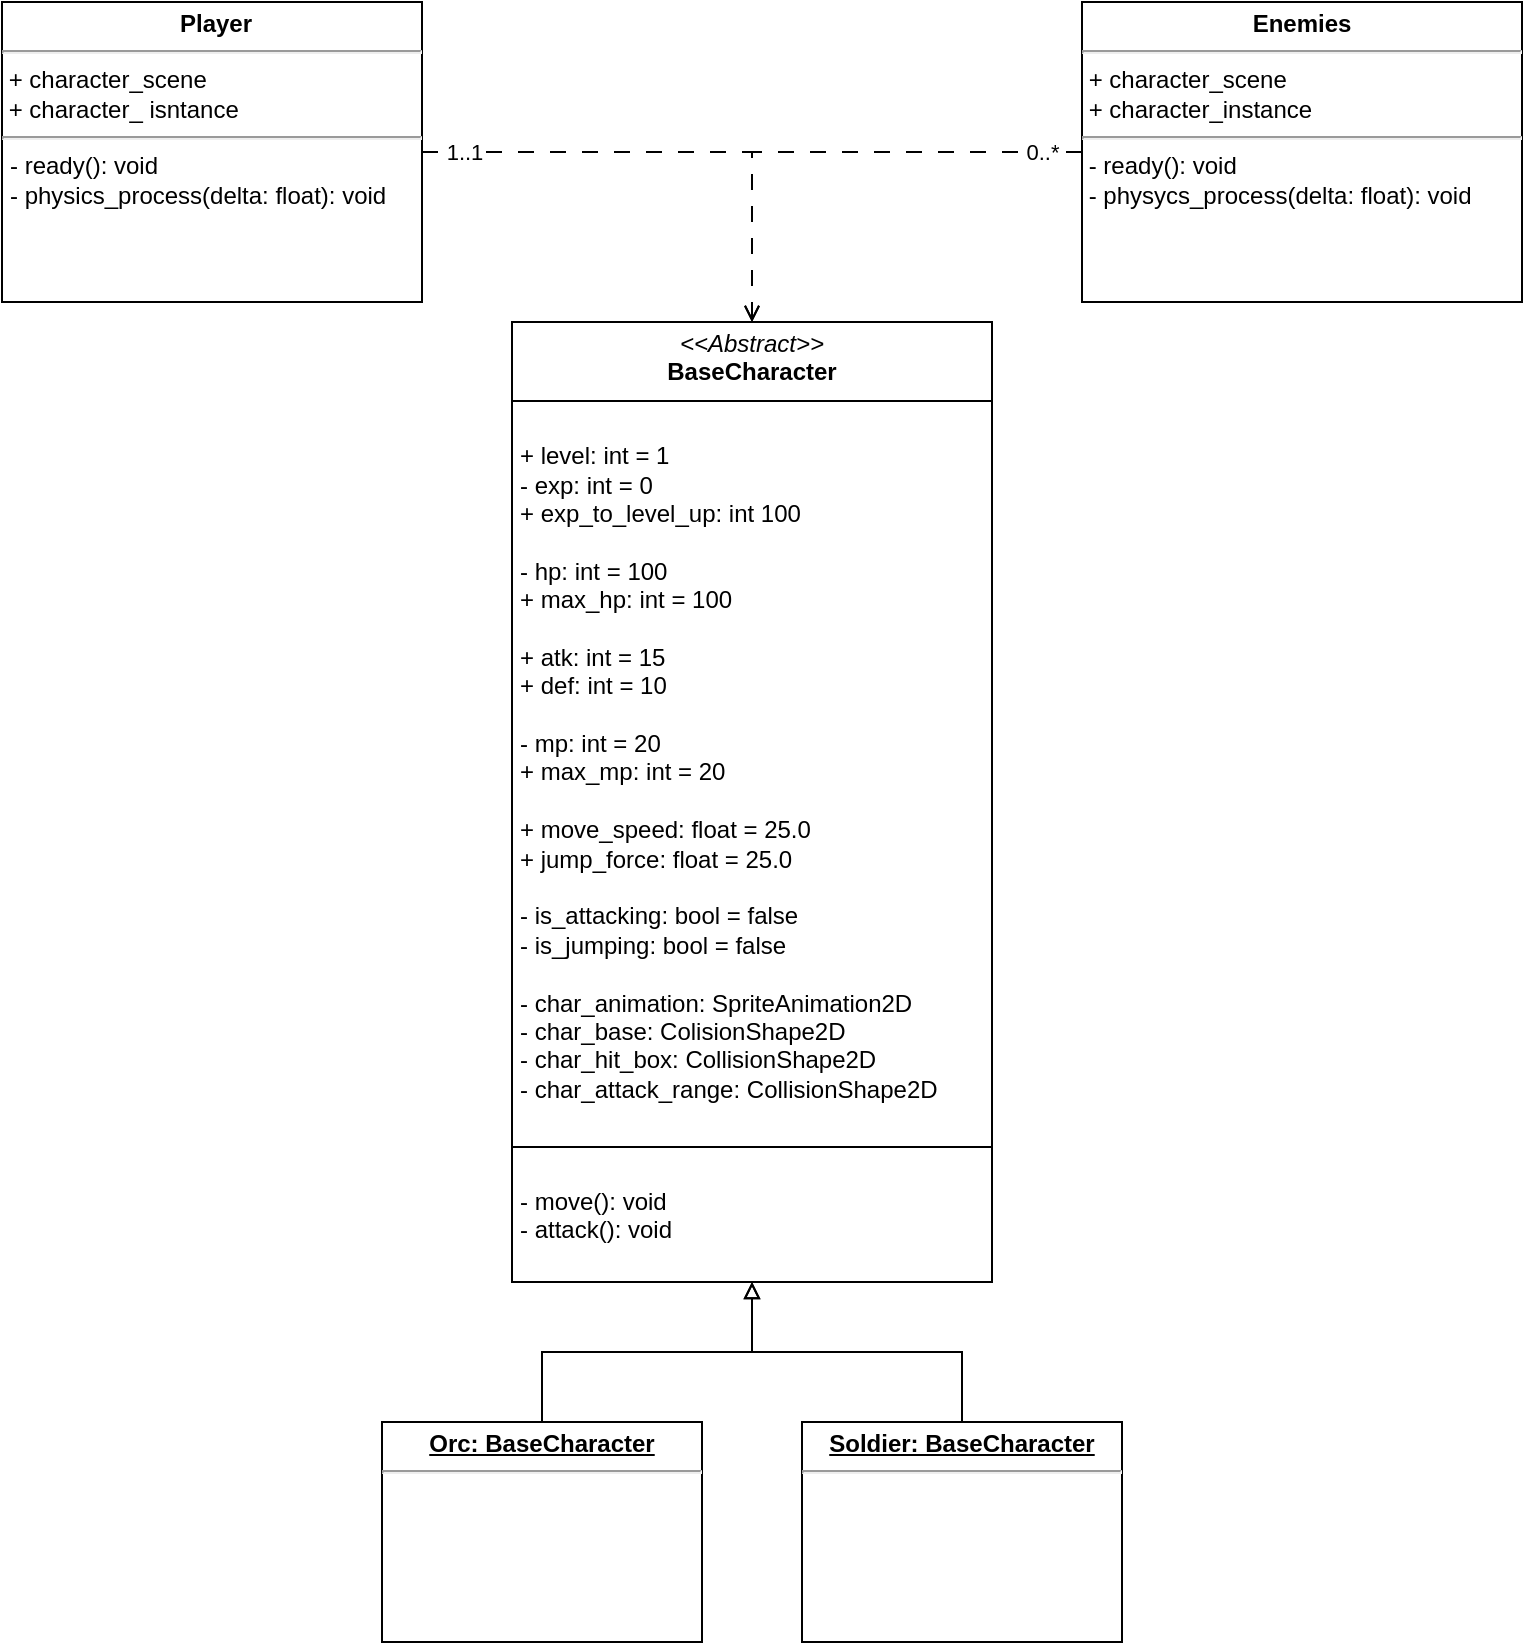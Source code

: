 <mxfile version="27.0.1" pages="2">
  <diagram name="Page-1" id="n8e8kMA2j5OnUZbYNx1V">
    <mxGraphModel dx="488" dy="591" grid="1" gridSize="10" guides="1" tooltips="1" connect="1" arrows="1" fold="1" page="1" pageScale="1" pageWidth="850" pageHeight="1100" math="0" shadow="0">
      <root>
        <mxCell id="0" />
        <mxCell id="1" parent="0" />
        <mxCell id="SZxzxfozEIBSdxa4nGFY-8" style="edgeStyle=orthogonalEdgeStyle;rounded=0;orthogonalLoop=1;jettySize=auto;html=1;exitX=0.5;exitY=0;exitDx=0;exitDy=0;entryX=0.5;entryY=1;entryDx=0;entryDy=0;endArrow=block;endFill=0;" parent="1" source="SZxzxfozEIBSdxa4nGFY-5" target="SZxzxfozEIBSdxa4nGFY-6" edge="1">
          <mxGeometry relative="1" as="geometry" />
        </mxCell>
        <mxCell id="SZxzxfozEIBSdxa4nGFY-5" value="&lt;p style=&quot;margin:0px;margin-top:4px;text-align:center;&quot;&gt;&lt;b&gt;&lt;u&gt;Orc: BaseCharacter&lt;/u&gt;&lt;/b&gt;&lt;/p&gt;&lt;hr&gt;&amp;nbsp;" style="verticalAlign=top;align=left;overflow=fill;html=1;whiteSpace=wrap;" parent="1" vertex="1">
          <mxGeometry x="240" y="740" width="160" height="110" as="geometry" />
        </mxCell>
        <mxCell id="SZxzxfozEIBSdxa4nGFY-6" value="&lt;p style=&quot;margin:0px;margin-top:4px;text-align:center;&quot;&gt;&lt;i&gt;&amp;lt;&amp;lt;Abstract&amp;gt;&amp;gt;&lt;/i&gt;&lt;br&gt;&lt;b&gt;BaseCharacter&lt;/b&gt;&lt;/p&gt;&lt;hr size=&quot;1&quot; style=&quot;border-style:solid;&quot;&gt;&lt;p style=&quot;margin:0px;margin-left:4px;&quot;&gt;&lt;br&gt;&lt;/p&gt;&lt;p style=&quot;margin:0px;margin-left:4px;&quot;&gt;+ level: int = 1&lt;/p&gt;&lt;p style=&quot;margin:0px;margin-left:4px;&quot;&gt;- exp: int = 0&lt;/p&gt;&lt;p style=&quot;margin:0px;margin-left:4px;&quot;&gt;+ exp_to_level_up: int 100&lt;/p&gt;&lt;p style=&quot;margin:0px;margin-left:4px;&quot;&gt;&lt;br&gt;- hp: int = 100&lt;/p&gt;&lt;p style=&quot;margin:0px;margin-left:4px;&quot;&gt;+ max_hp: int = 100&lt;/p&gt;&lt;p style=&quot;margin:0px;margin-left:4px;&quot;&gt;&lt;br&gt;&lt;/p&gt;&lt;p style=&quot;margin: 0px 0px 0px 4px;&quot;&gt;+ atk: int = 15&lt;/p&gt;&lt;p style=&quot;margin:0px;margin-left:4px;&quot;&gt;+ def: int = 10&lt;/p&gt;&lt;p style=&quot;margin:0px;margin-left:4px;&quot;&gt;&lt;br&gt;&lt;/p&gt;&lt;p style=&quot;margin:0px;margin-left:4px;&quot;&gt;- mp: int = 20&lt;/p&gt;&lt;p style=&quot;margin:0px;margin-left:4px;&quot;&gt;+ max_mp: int = 20&lt;/p&gt;&lt;p style=&quot;margin:0px;margin-left:4px;&quot;&gt;&lt;br&gt;&lt;/p&gt;&lt;p style=&quot;margin:0px;margin-left:4px;&quot;&gt;+ move_speed: float = 25.0&lt;/p&gt;&lt;p style=&quot;margin:0px;margin-left:4px;&quot;&gt;+ jump_force: float = 25.0&lt;/p&gt;&lt;p style=&quot;margin:0px;margin-left:4px;&quot;&gt;&lt;br&gt;&lt;/p&gt;&lt;p style=&quot;margin:0px;margin-left:4px;&quot;&gt;- is_attacking: bool = false&lt;/p&gt;&lt;p style=&quot;margin:0px;margin-left:4px;&quot;&gt;- is_jumping: bool = false&lt;/p&gt;&lt;p style=&quot;margin:0px;margin-left:4px;&quot;&gt;&lt;br&gt;&lt;/p&gt;&lt;p style=&quot;margin:0px;margin-left:4px;&quot;&gt;- char_animation: SpriteAnimation2D&lt;/p&gt;&lt;p style=&quot;margin:0px;margin-left:4px;&quot;&gt;&lt;span style=&quot;background-color: transparent; color: light-dark(rgb(0, 0, 0), rgb(255, 255, 255));&quot;&gt;- char_base: ColisionShape2D&lt;/span&gt;&lt;/p&gt;&lt;p style=&quot;margin:0px;margin-left:4px;&quot;&gt;- char_hit_box: CollisionShape2D&lt;/p&gt;&lt;p style=&quot;margin: 0px 0px 0px 4px;&quot;&gt;- char_attack_range: CollisionShape2D&lt;/p&gt;&lt;div&gt;&lt;br&gt;&lt;/div&gt;&lt;hr size=&quot;1&quot; style=&quot;border-style:solid;&quot;&gt;&lt;p style=&quot;margin:0px;margin-left:4px;&quot;&gt;&lt;br&gt;&lt;/p&gt;&lt;p style=&quot;margin:0px;margin-left:4px;&quot;&gt;- move(): void&lt;/p&gt;&lt;p style=&quot;margin:0px;margin-left:4px;&quot;&gt;- attack(): void&lt;/p&gt;" style="verticalAlign=top;align=left;overflow=fill;html=1;whiteSpace=wrap;autosize=1;resizeHeight=1;resizeWidth=1;collapsible=0;container=0;" parent="1" vertex="1">
          <mxGeometry x="305" y="190" width="240" height="480" as="geometry">
            <mxRectangle x="320" y="200" width="250" height="320" as="alternateBounds" />
          </mxGeometry>
        </mxCell>
        <mxCell id="SZxzxfozEIBSdxa4nGFY-9" style="edgeStyle=orthogonalEdgeStyle;rounded=0;orthogonalLoop=1;jettySize=auto;html=1;exitX=0.5;exitY=0;exitDx=0;exitDy=0;entryX=0.5;entryY=1;entryDx=0;entryDy=0;endArrow=block;endFill=0;" parent="1" source="SZxzxfozEIBSdxa4nGFY-7" target="SZxzxfozEIBSdxa4nGFY-6" edge="1">
          <mxGeometry relative="1" as="geometry" />
        </mxCell>
        <mxCell id="SZxzxfozEIBSdxa4nGFY-7" value="&lt;p style=&quot;margin:0px;margin-top:4px;text-align:center;&quot;&gt;&lt;b&gt;&lt;u&gt;Soldier: BaseCharacter&lt;/u&gt;&lt;/b&gt;&lt;/p&gt;&lt;hr&gt;&amp;nbsp;" style="verticalAlign=top;align=left;overflow=fill;html=1;whiteSpace=wrap;" parent="1" vertex="1">
          <mxGeometry x="450" y="740" width="160" height="110" as="geometry" />
        </mxCell>
        <mxCell id="SZxzxfozEIBSdxa4nGFY-24" style="edgeStyle=orthogonalEdgeStyle;rounded=0;orthogonalLoop=1;jettySize=auto;html=1;entryX=0.5;entryY=0;entryDx=0;entryDy=0;dashed=1;dashPattern=8 8;endArrow=open;endFill=0;" parent="1" source="SZxzxfozEIBSdxa4nGFY-23" target="SZxzxfozEIBSdxa4nGFY-6" edge="1">
          <mxGeometry relative="1" as="geometry" />
        </mxCell>
        <mxCell id="SZxzxfozEIBSdxa4nGFY-32" value="1..1" style="edgeLabel;html=1;align=center;verticalAlign=middle;resizable=0;points=[];" parent="SZxzxfozEIBSdxa4nGFY-24" vertex="1" connectable="0">
          <mxGeometry x="-0.891" y="-2" relative="1" as="geometry">
            <mxPoint x="7" y="-2" as="offset" />
          </mxGeometry>
        </mxCell>
        <mxCell id="SZxzxfozEIBSdxa4nGFY-23" value="&lt;p style=&quot;margin:0px;margin-top:4px;text-align:center;&quot;&gt;&lt;/p&gt;&lt;p style=&quot;text-align: center; margin: 0px 0px 0px 4px;&quot;&gt;&lt;b&gt;Player&lt;/b&gt;&lt;/p&gt;&lt;hr&gt;&amp;nbsp;+ character_scene&lt;div&gt;&amp;nbsp;+ character_ isntance&lt;br&gt;&lt;p style=&quot;margin:0px;margin-left:4px;&quot;&gt;&lt;/p&gt;&lt;hr&gt;&lt;p style=&quot;margin:0px;margin-left:4px;&quot;&gt;- ready(): void&lt;/p&gt;&lt;p style=&quot;margin:0px;margin-left:4px;&quot;&gt;- physics_process(delta: float): void&lt;/p&gt;&lt;/div&gt;" style="verticalAlign=top;align=left;overflow=fill;html=1;whiteSpace=wrap;autosize=1;resizeWidth=1;resizeHeight=1;fixedWidth=1;strokeColor=default;fontFamily=Helvetica;fontSize=12;fontColor=default;fillColor=default;" parent="1" vertex="1">
          <mxGeometry x="50" y="30" width="210" height="150" as="geometry" />
        </mxCell>
        <mxCell id="SZxzxfozEIBSdxa4nGFY-26" style="edgeStyle=orthogonalEdgeStyle;rounded=0;orthogonalLoop=1;jettySize=auto;html=1;entryX=0.5;entryY=0;entryDx=0;entryDy=0;startArrow=none;startFill=0;dashed=1;dashPattern=8 8;endArrow=open;endFill=0;" parent="1" source="SZxzxfozEIBSdxa4nGFY-25" target="SZxzxfozEIBSdxa4nGFY-6" edge="1">
          <mxGeometry relative="1" as="geometry" />
        </mxCell>
        <mxCell id="SZxzxfozEIBSdxa4nGFY-33" value="0&lt;span style=&quot;background-color: light-dark(#ffffff, var(--ge-dark-color, #121212)); color: light-dark(rgb(0, 0, 0), rgb(255, 255, 255));&quot;&gt;..*&lt;/span&gt;" style="edgeLabel;html=1;align=center;verticalAlign=middle;resizable=0;points=[];" parent="SZxzxfozEIBSdxa4nGFY-26" vertex="1" connectable="0">
          <mxGeometry x="-0.893" relative="1" as="geometry">
            <mxPoint x="-7" as="offset" />
          </mxGeometry>
        </mxCell>
        <mxCell id="SZxzxfozEIBSdxa4nGFY-25" value="&lt;p style=&quot;margin:0px;margin-top:4px;text-align:center;&quot;&gt;&lt;b&gt;Enemies&lt;/b&gt;&lt;/p&gt;&lt;hr&gt;&amp;nbsp;+ character_scene&lt;div&gt;&amp;nbsp;+ character_instance&lt;br&gt;&lt;hr&gt;&amp;nbsp;&lt;span style=&quot;background-color: transparent; color: light-dark(rgb(0, 0, 0), rgb(255, 255, 255));&quot;&gt;- ready(): void&lt;/span&gt;&lt;div&gt;&lt;div&gt;&amp;nbsp;- physycs_process(delta: float): void&lt;/div&gt;&lt;/div&gt;&lt;/div&gt;" style="verticalAlign=top;align=left;overflow=fill;html=1;whiteSpace=wrap;resizeHeight=1;resizeWidth=1;autosize=1;autosizeGrid=1;" parent="1" vertex="1">
          <mxGeometry x="590" y="30" width="220" height="150" as="geometry" />
        </mxCell>
      </root>
    </mxGraphModel>
  </diagram>
  <diagram id="XLcnAFm9ho4e5OhMrffl" name="Página-2">
    <mxGraphModel dx="1665" dy="857" grid="1" gridSize="10" guides="1" tooltips="1" connect="1" arrows="1" fold="1" page="1" pageScale="1" pageWidth="583" pageHeight="827" math="0" shadow="0">
      <root>
        <mxCell id="0" />
        <mxCell id="1" parent="0" />
      </root>
    </mxGraphModel>
  </diagram>
</mxfile>
